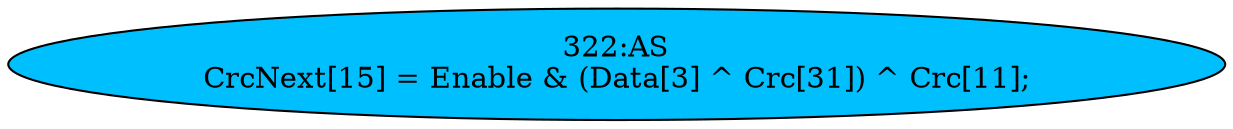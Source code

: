 strict digraph "" {
	node [label="\N"];
	"322:AS"	 [ast="<pyverilog.vparser.ast.Assign object at 0x7fb4302bb650>",
		def_var="['CrcNext']",
		fillcolor=deepskyblue,
		label="322:AS
CrcNext[15] = Enable & (Data[3] ^ Crc[31]) ^ Crc[11];",
		statements="[]",
		style=filled,
		typ=Assign,
		use_var="['Enable', 'Data', 'Crc', 'Crc']"];
}
